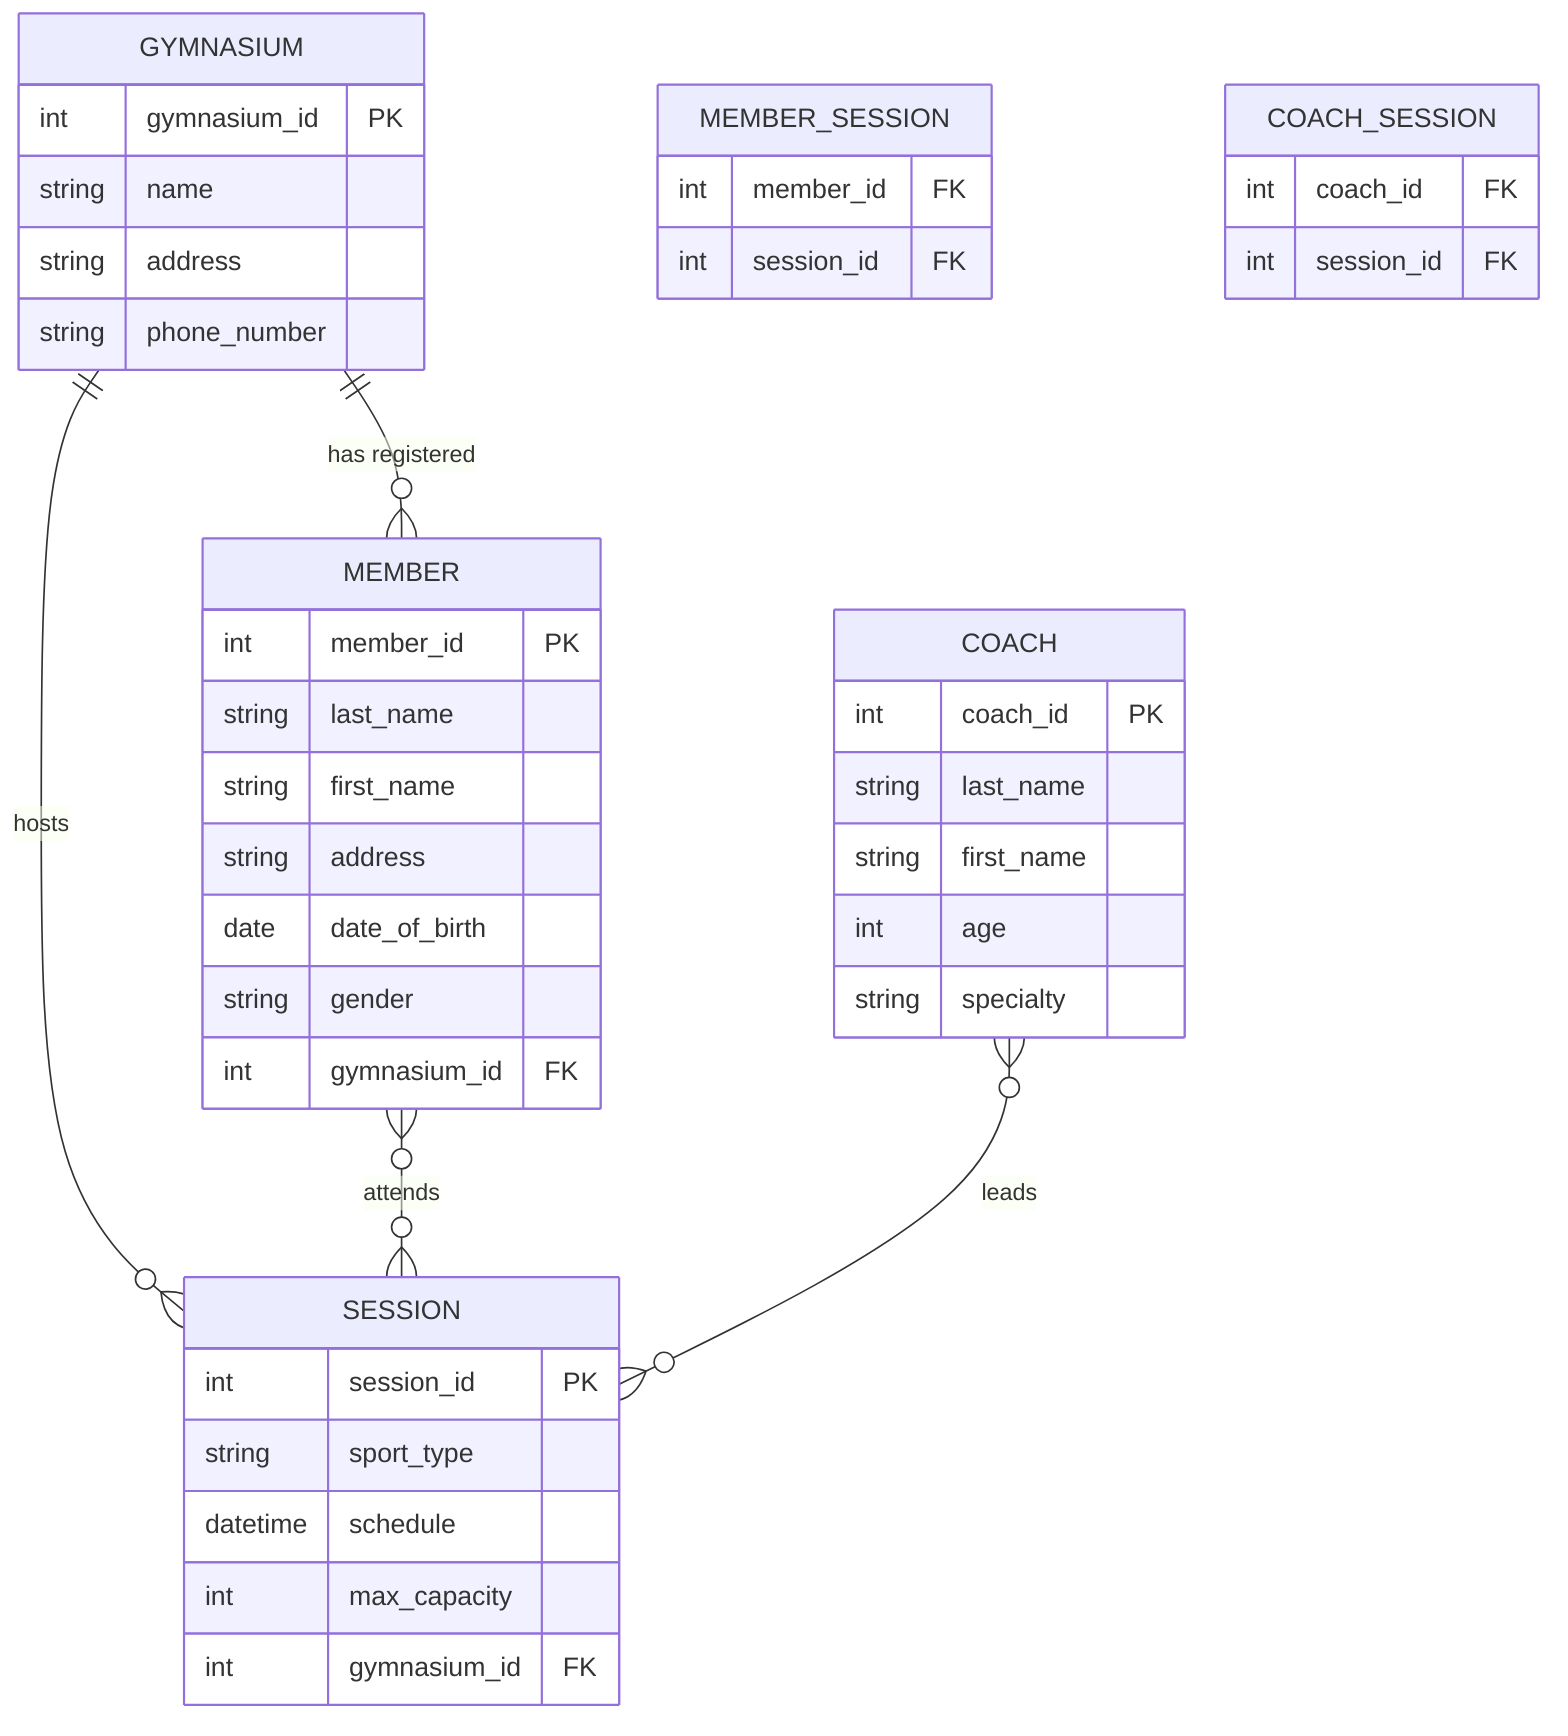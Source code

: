erDiagram
    GYMNASIUM ||--o{ MEMBER : "has registered"
    GYMNASIUM ||--o{ SESSION : "hosts"
    MEMBER }o--o{ SESSION : "attends"
    COACH }o--o{ SESSION : "leads"
    
    GYMNASIUM {
        int gymnasium_id PK
        string name
        string address
        string phone_number
    }
    
    MEMBER {
        int member_id PK
        string last_name
        string first_name
        string address
        date date_of_birth
        string gender
        int gymnasium_id FK
    }
    
    SESSION {
        int session_id PK
        string sport_type
        datetime schedule
        int max_capacity
        int gymnasium_id FK
    }
    
    COACH {
        int coach_id PK
        string last_name
        string first_name
        int age
        string specialty
    }
    
    MEMBER_SESSION {
        int member_id FK
        int session_id FK
    }
    
    COACH_SESSION {
        int coach_id FK
        int session_id FK
    }